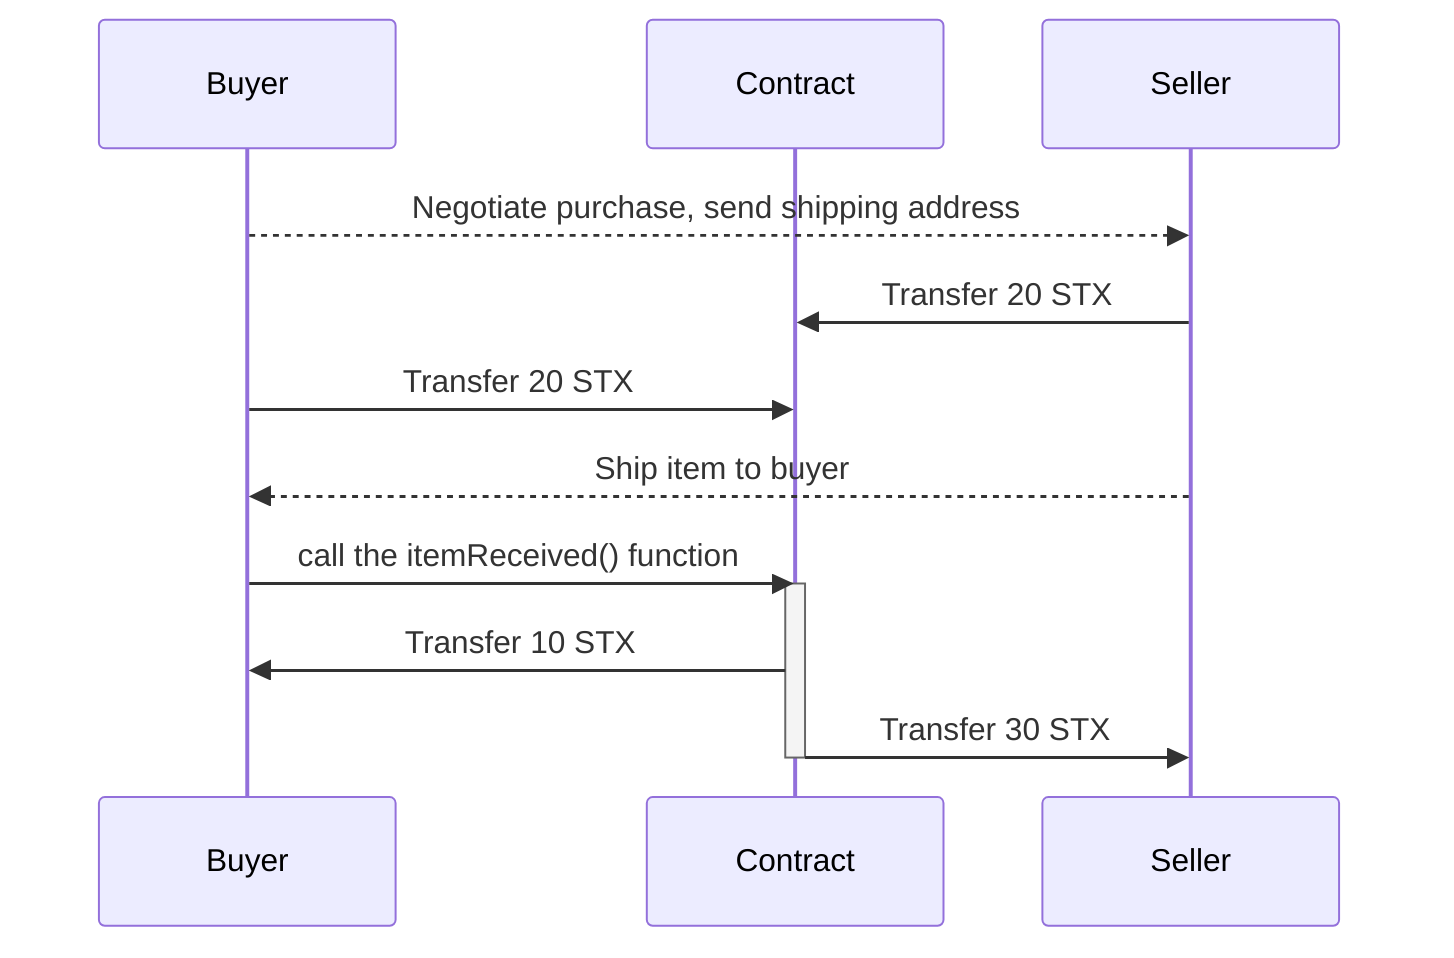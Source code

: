 sequenceDiagram
  participant Buyer
  participant Contract
  participant Seller
  Buyer -->> Seller: Negotiate purchase, send shipping address
  Seller ->> Contract: Transfer 20 STX
  Buyer ->> Contract: Transfer 20 STX
  Seller -->> Buyer: Ship item to buyer
  Buyer ->> Contract: call the itemReceived() function
  activate Contract
  Contract ->> Buyer: Transfer 10 STX
  Contract ->> Seller: Transfer 30 STX
  deactivate Contract